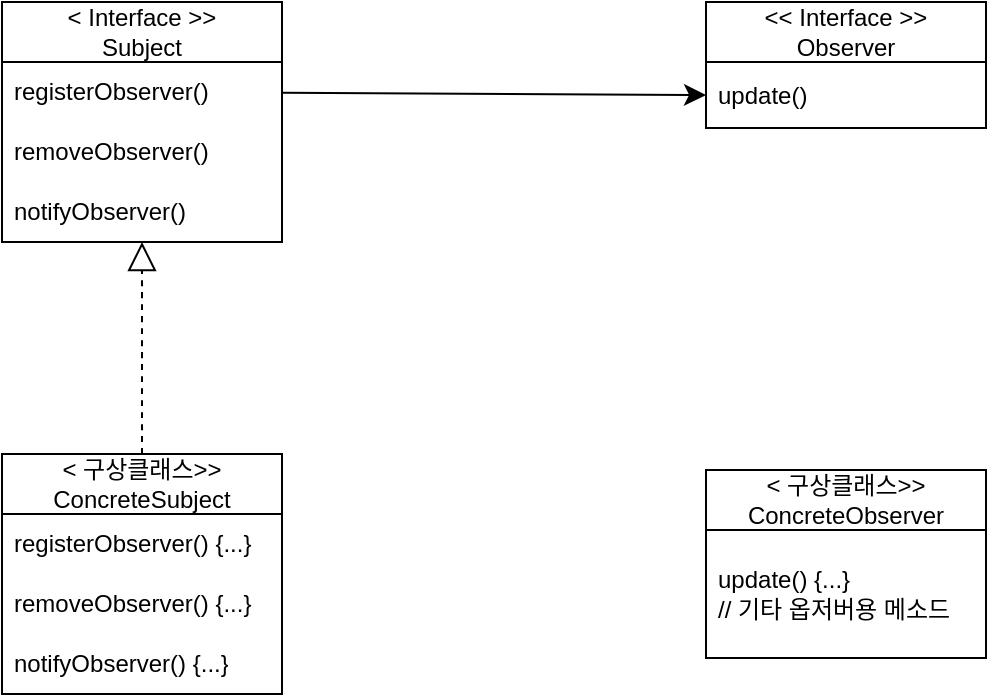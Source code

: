 <mxfile version="26.0.16">
  <diagram name="페이지-1" id="YEMfHiz_ZjygfE1pmoSs">
    <mxGraphModel dx="784" dy="787" grid="0" gridSize="10" guides="1" tooltips="1" connect="1" arrows="1" fold="1" page="0" pageScale="1" pageWidth="827" pageHeight="1169" math="0" shadow="0">
      <root>
        <mxCell id="0" />
        <mxCell id="1" parent="0" />
        <mxCell id="Gr74_H7GAaG4aYqIUhJj-2" value="&lt;div&gt;&amp;lt; Interface &amp;gt;&amp;gt;&lt;/div&gt;Subject" style="swimlane;fontStyle=0;childLayout=stackLayout;horizontal=1;startSize=30;horizontalStack=0;resizeParent=1;resizeParentMax=0;resizeLast=0;collapsible=1;marginBottom=0;whiteSpace=wrap;html=1;" vertex="1" parent="1">
          <mxGeometry x="42" y="2" width="140" height="120" as="geometry" />
        </mxCell>
        <mxCell id="Gr74_H7GAaG4aYqIUhJj-3" value="registerObserver()" style="text;strokeColor=none;fillColor=none;align=left;verticalAlign=middle;spacingLeft=4;spacingRight=4;overflow=hidden;points=[[0,0.5],[1,0.5]];portConstraint=eastwest;rotatable=0;whiteSpace=wrap;html=1;" vertex="1" parent="Gr74_H7GAaG4aYqIUhJj-2">
          <mxGeometry y="30" width="140" height="30" as="geometry" />
        </mxCell>
        <mxCell id="Gr74_H7GAaG4aYqIUhJj-4" value="removeObserver()" style="text;strokeColor=none;fillColor=none;align=left;verticalAlign=middle;spacingLeft=4;spacingRight=4;overflow=hidden;points=[[0,0.5],[1,0.5]];portConstraint=eastwest;rotatable=0;whiteSpace=wrap;html=1;" vertex="1" parent="Gr74_H7GAaG4aYqIUhJj-2">
          <mxGeometry y="60" width="140" height="30" as="geometry" />
        </mxCell>
        <mxCell id="Gr74_H7GAaG4aYqIUhJj-5" value="notifyObserver()" style="text;strokeColor=none;fillColor=none;align=left;verticalAlign=middle;spacingLeft=4;spacingRight=4;overflow=hidden;points=[[0,0.5],[1,0.5]];portConstraint=eastwest;rotatable=0;whiteSpace=wrap;html=1;" vertex="1" parent="Gr74_H7GAaG4aYqIUhJj-2">
          <mxGeometry y="90" width="140" height="30" as="geometry" />
        </mxCell>
        <mxCell id="Gr74_H7GAaG4aYqIUhJj-8" value="&lt;div&gt;&amp;lt;&amp;lt; Interface &amp;gt;&amp;gt;&lt;/div&gt;Observer" style="swimlane;fontStyle=0;childLayout=stackLayout;horizontal=1;startSize=30;horizontalStack=0;resizeParent=1;resizeParentMax=0;resizeLast=0;collapsible=1;marginBottom=0;whiteSpace=wrap;html=1;" vertex="1" parent="1">
          <mxGeometry x="394" y="2" width="140" height="63" as="geometry" />
        </mxCell>
        <mxCell id="Gr74_H7GAaG4aYqIUhJj-9" value="update()" style="text;strokeColor=none;fillColor=none;align=left;verticalAlign=middle;spacingLeft=4;spacingRight=4;overflow=hidden;points=[[0,0.5],[1,0.5]];portConstraint=eastwest;rotatable=0;whiteSpace=wrap;html=1;" vertex="1" parent="Gr74_H7GAaG4aYqIUhJj-8">
          <mxGeometry y="30" width="140" height="33" as="geometry" />
        </mxCell>
        <mxCell id="Gr74_H7GAaG4aYqIUhJj-12" style="edgeStyle=none;curved=1;rounded=0;orthogonalLoop=1;jettySize=auto;html=1;entryX=0;entryY=0.5;entryDx=0;entryDy=0;fontSize=12;startSize=8;endSize=8;" edge="1" parent="1" source="Gr74_H7GAaG4aYqIUhJj-3" target="Gr74_H7GAaG4aYqIUhJj-9">
          <mxGeometry relative="1" as="geometry" />
        </mxCell>
        <mxCell id="Gr74_H7GAaG4aYqIUhJj-13" value="&lt;div&gt;&amp;lt; 구상클래스&amp;gt;&amp;gt;&lt;/div&gt;ConcreteSubject" style="swimlane;fontStyle=0;childLayout=stackLayout;horizontal=1;startSize=30;horizontalStack=0;resizeParent=1;resizeParentMax=0;resizeLast=0;collapsible=1;marginBottom=0;whiteSpace=wrap;html=1;" vertex="1" parent="1">
          <mxGeometry x="42" y="228" width="140" height="120" as="geometry" />
        </mxCell>
        <mxCell id="Gr74_H7GAaG4aYqIUhJj-14" value="registerObserver() {...}" style="text;strokeColor=none;fillColor=none;align=left;verticalAlign=middle;spacingLeft=4;spacingRight=4;overflow=hidden;points=[[0,0.5],[1,0.5]];portConstraint=eastwest;rotatable=0;whiteSpace=wrap;html=1;" vertex="1" parent="Gr74_H7GAaG4aYqIUhJj-13">
          <mxGeometry y="30" width="140" height="30" as="geometry" />
        </mxCell>
        <mxCell id="Gr74_H7GAaG4aYqIUhJj-15" value="removeObserver() {...}" style="text;strokeColor=none;fillColor=none;align=left;verticalAlign=middle;spacingLeft=4;spacingRight=4;overflow=hidden;points=[[0,0.5],[1,0.5]];portConstraint=eastwest;rotatable=0;whiteSpace=wrap;html=1;" vertex="1" parent="Gr74_H7GAaG4aYqIUhJj-13">
          <mxGeometry y="60" width="140" height="30" as="geometry" />
        </mxCell>
        <mxCell id="Gr74_H7GAaG4aYqIUhJj-16" value="notifyObserver() {...}" style="text;strokeColor=none;fillColor=none;align=left;verticalAlign=middle;spacingLeft=4;spacingRight=4;overflow=hidden;points=[[0,0.5],[1,0.5]];portConstraint=eastwest;rotatable=0;whiteSpace=wrap;html=1;" vertex="1" parent="Gr74_H7GAaG4aYqIUhJj-13">
          <mxGeometry y="90" width="140" height="30" as="geometry" />
        </mxCell>
        <mxCell id="Gr74_H7GAaG4aYqIUhJj-29" value="" style="endArrow=block;dashed=1;endFill=0;endSize=12;html=1;rounded=0;fontSize=12;curved=1;exitX=0.5;exitY=0;exitDx=0;exitDy=0;" edge="1" parent="1" source="Gr74_H7GAaG4aYqIUhJj-13" target="Gr74_H7GAaG4aYqIUhJj-5">
          <mxGeometry width="160" relative="1" as="geometry">
            <mxPoint x="109" y="225" as="sourcePoint" />
            <mxPoint x="241" y="175" as="targetPoint" />
          </mxGeometry>
        </mxCell>
        <mxCell id="Gr74_H7GAaG4aYqIUhJj-30" value="&lt;div&gt;&amp;lt; 구상클래스&amp;gt;&amp;gt;&lt;/div&gt;&lt;div&gt;ConcreteObserver&lt;/div&gt;" style="swimlane;fontStyle=0;childLayout=stackLayout;horizontal=1;startSize=30;horizontalStack=0;resizeParent=1;resizeParentMax=0;resizeLast=0;collapsible=1;marginBottom=0;whiteSpace=wrap;html=1;" vertex="1" parent="1">
          <mxGeometry x="394" y="236" width="140" height="94" as="geometry" />
        </mxCell>
        <mxCell id="Gr74_H7GAaG4aYqIUhJj-33" value="update() {...}&lt;div&gt;// 기타 옵저버용 메소드&lt;/div&gt;" style="text;strokeColor=none;fillColor=none;align=left;verticalAlign=middle;spacingLeft=4;spacingRight=4;overflow=hidden;points=[[0,0.5],[1,0.5]];portConstraint=eastwest;rotatable=0;whiteSpace=wrap;html=1;" vertex="1" parent="Gr74_H7GAaG4aYqIUhJj-30">
          <mxGeometry y="30" width="140" height="64" as="geometry" />
        </mxCell>
      </root>
    </mxGraphModel>
  </diagram>
</mxfile>
